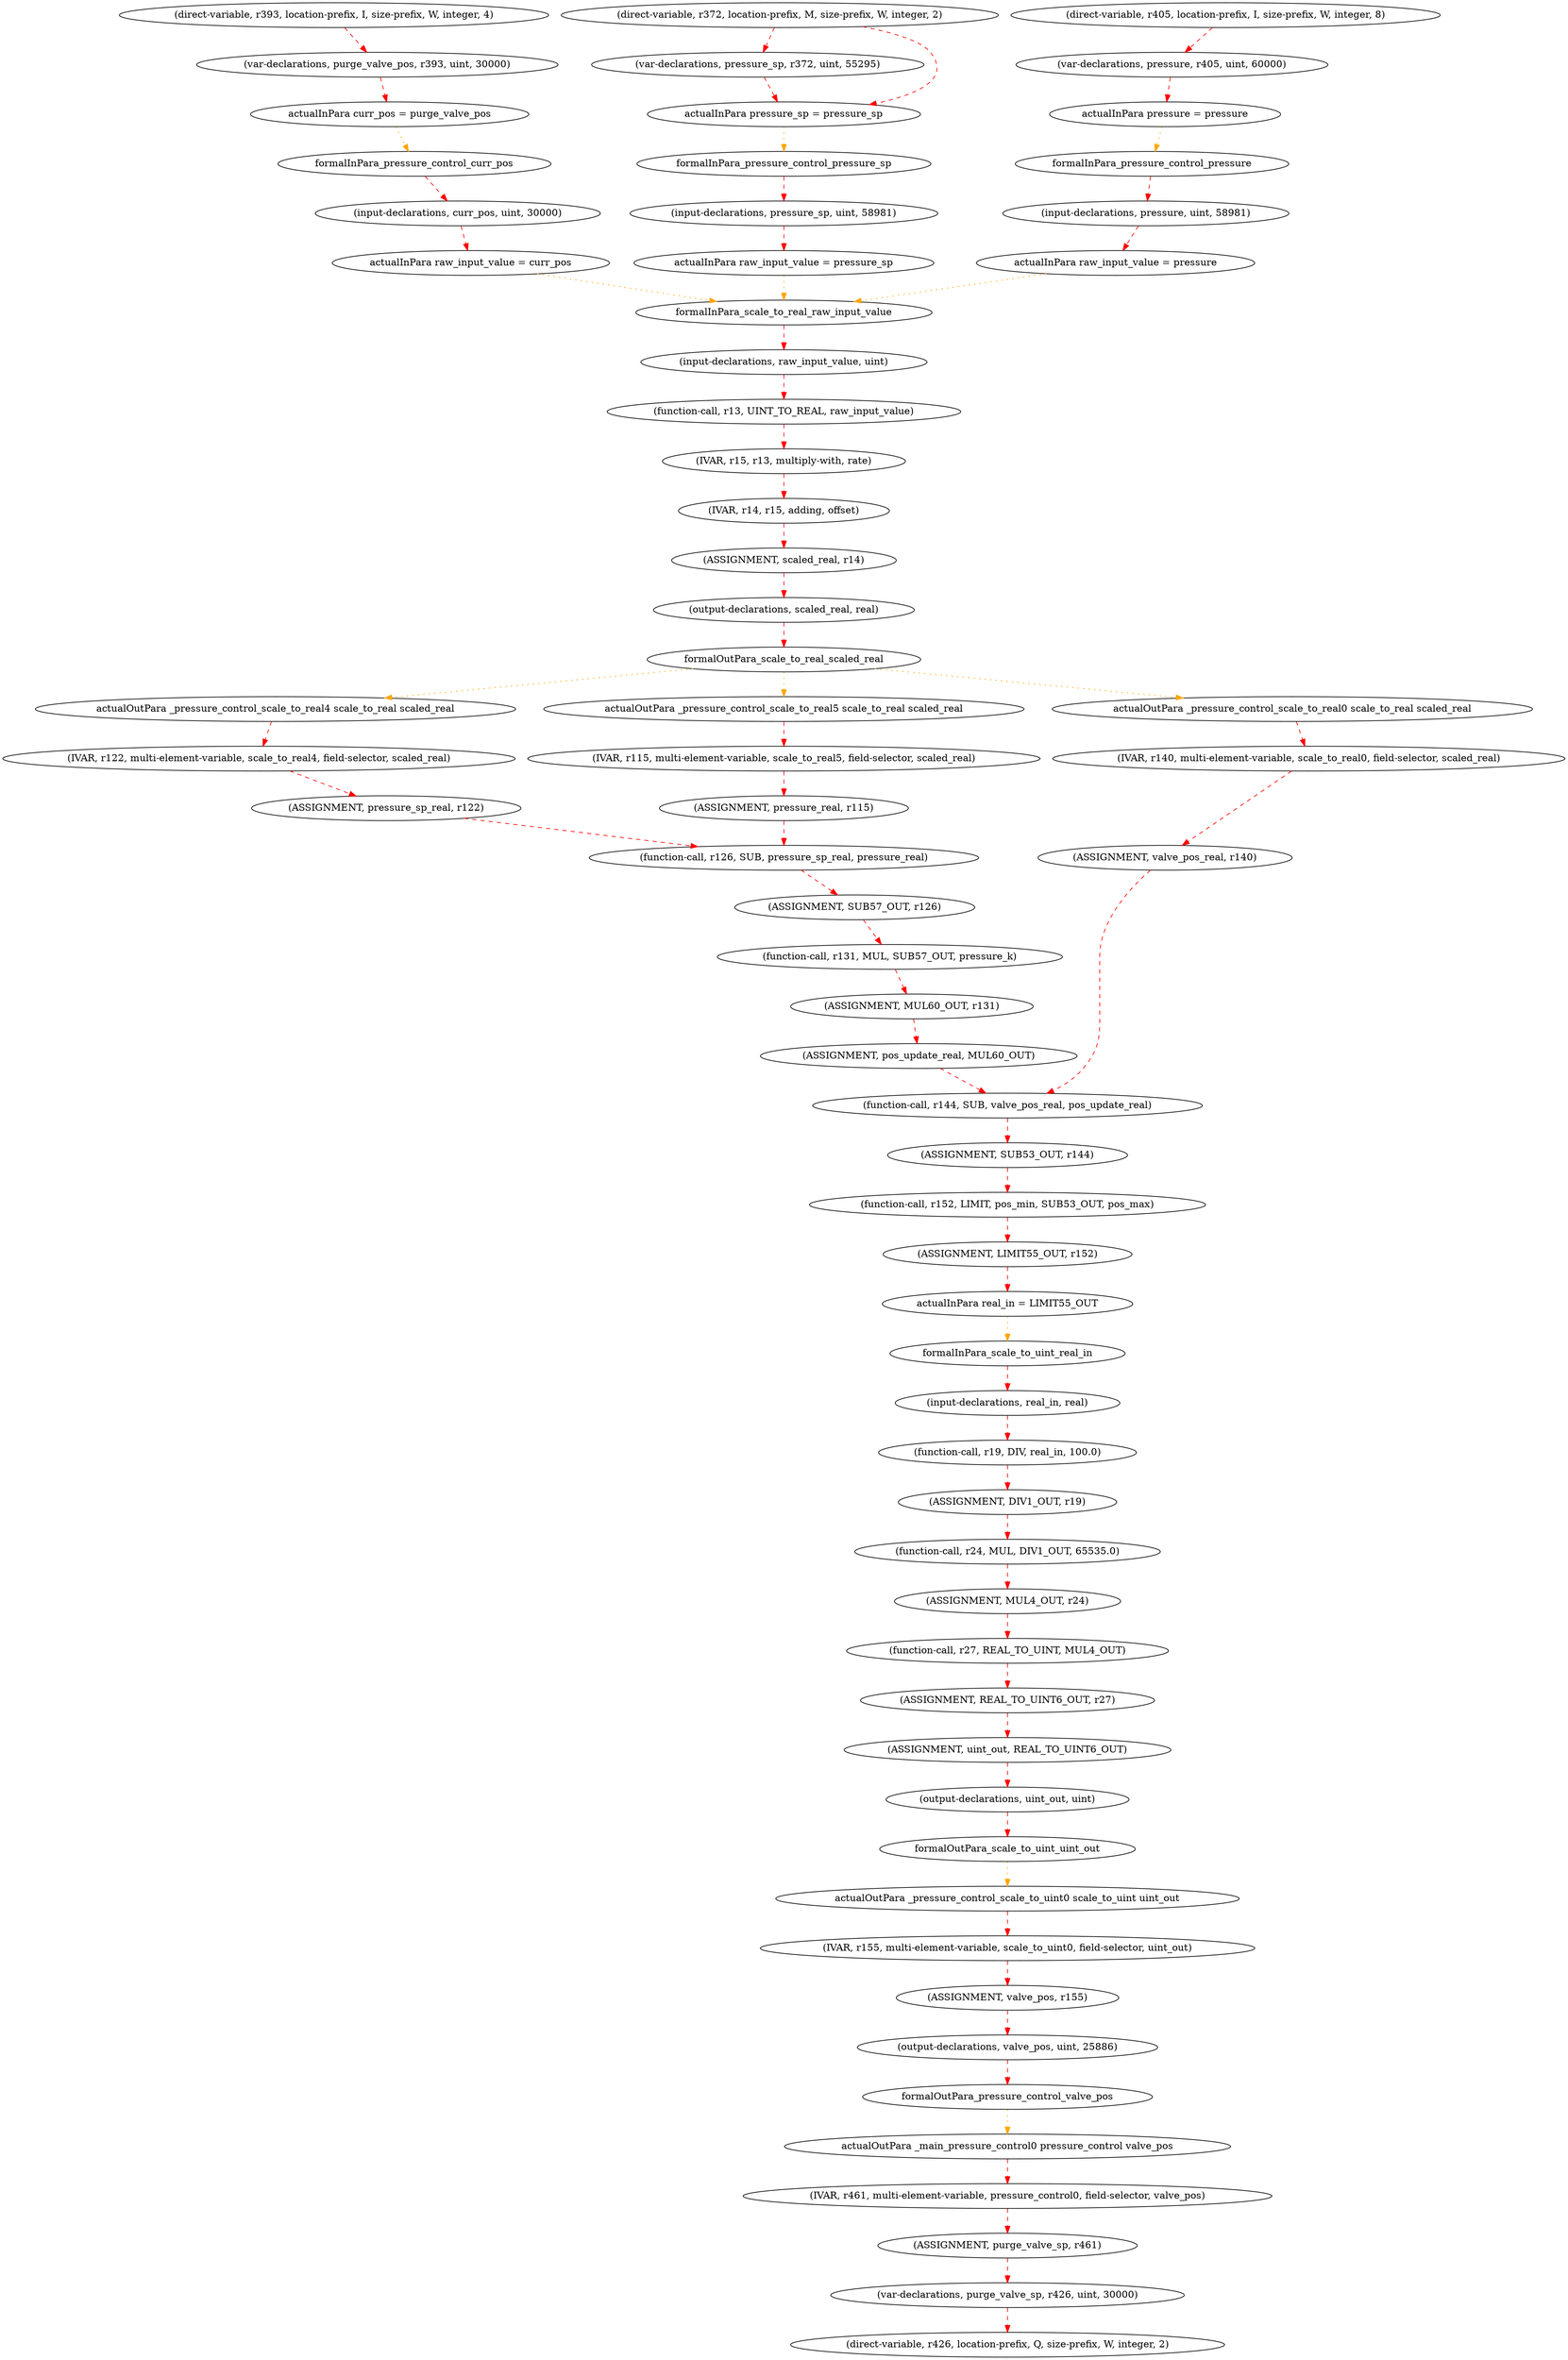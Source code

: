 digraph "PLCprog-SDG" {
"pressure_1648331165.0019853" [dataName=raw_input_value, label="actualInPara raw_input_value = pressure", nSize=1, nSubType=scale_to_real, nType=actualIn, nValue="['pressure']", regionName=pressure_control, regionType=FUNC];
stmt_514 [dataName=pressure_sp, label="(input-declarations, pressure_sp, uint, 58981)", nSize=4, nSubType=uint, nType="input-declarations", nValue="['58981', 'formalInPara_pressure_control_pressure_sp']", regionName=pressure_control, regionType=FUNC];
formalInPara_scale_to_uint_real_in [dataName=formalInPara_scale_to_uint_real_in, label=formalInPara_scale_to_uint_real_in, nSize=1, nSubType=real_in, nType=formalIn, nValue="[]", regionName=scale_to_uint, regionType=FUNC];
"curr_pos_1648331165.0019853" [dataName=raw_input_value, label="actualInPara raw_input_value = curr_pos", nSize=1, nSubType=scale_to_real, nType=actualIn, nValue="['curr_pos']", regionName=pressure_control, regionType=FUNC];
stmt_734 [dataName=r393, label="(direct-variable, r393, location-prefix, I, size-prefix, W, integer, 4)", nSize=8, nSubType=I, nType="direct-variable", nValue="['IW4']", regionName=main, regionType=PROG];
"actualOutPara _pressure_control_scale_to_uint0 scale_to_uint uint_out" [dataName="actualOutPara _pressure_control_scale_to_uint0 scale_to_uint uint_out", label="actualOutPara _pressure_control_scale_to_uint0 scale_to_uint uint_out", nSize=1, nSubType="['scale_to_uint0', 'scale_to_uint', 'uint_out']", nType=actualOut, nValue="[]", regionName=pressure_control, regionType=FUNC];
formalInPara_pressure_control_pressure [dataName=formalInPara_pressure_control_pressure, label=formalInPara_pressure_control_pressure, nSize=1, nSubType=pressure, nType=formalIn, nValue="[]", regionName=pressure_control, regionType=FUNC];
formalInPara_pressure_control_curr_pos [dataName=formalInPara_pressure_control_curr_pos, label=formalInPara_pressure_control_curr_pos, nSize=1, nSubType=curr_pos, nType=formalIn, nValue="[]", regionName=pressure_control, regionType=FUNC];
stmt_550 [dataName=r144, label="(function-call, r144, SUB, valve_pos_real, pos_update_real)", nSize=5, nSubType=SUB, nType="function-call", nValue="['valve_pos_real', 'pos_update_real']", regionName=pressure_control, regionType=FUNC];
stmt_462 [dataName=r27, label="(function-call, r27, REAL_TO_UINT, MUL4_OUT)", nSize=4, nSubType=REAL_TO_UINT, nType="function-call", nValue="['MUL4_OUT']", regionName=scale_to_uint, regionType=FUNC];
stmt_552 [dataName=r152, label="(function-call, r152, LIMIT, pos_min, SUB53_OUT, pos_max)", nSize=6, nSubType=LIMIT, nType="function-call", nValue="['pos_min', 'SUB53_OUT', 'pos_max']", regionName=pressure_control, regionType=FUNC];
formalOutPara_scale_to_uint_uint_out [dataName=formalOutPara_scale_to_uint_uint_out, label=formalOutPara_scale_to_uint_uint_out, nSize=1, nSubType=uint_out, nType=formalOut, nValue="['uint_out']", regionName=scale_to_uint, regionType=FUNC];
stmt_449 [dataName=r13, label="(function-call, r13, UINT_TO_REAL, raw_input_value)", nSize=4, nSubType=UINT_TO_REAL, nType="function-call", nValue="['raw_input_value']", regionName=scale_to_real, regionType=FUNC];
formalOutPara_pressure_control_valve_pos [dataName=formalOutPara_pressure_control_valve_pos, label=formalOutPara_pressure_control_valve_pos, nSize=1, nSubType=valve_pos, nType=formalOut, nValue="['valve_pos']", regionName=pressure_control, regionType=FUNC];
stmt_543 [dataName=SUB57_OUT, label="(ASSIGNMENT, SUB57_OUT, r126)", nSize=3, nSubType="", nType=ASSIGNMENT, nValue="['r126']", regionName=pressure_control, regionType=FUNC];
stmt_512 [dataName=pressure, label="(input-declarations, pressure, uint, 58981)", nSize=4, nSubType=uint, nType="input-declarations", nValue="['58981', 'formalInPara_pressure_control_pressure']", regionName=pressure_control, regionType=FUNC];
stmt_450 [dataName=r15, label="(IVAR, r15, r13, multiply-with, rate)", nSize=5, nSubType="2-op", nType=IVAR, nValue="['r13', 'rate']", regionName=scale_to_real, regionType=FUNC];
stmt_549 [dataName=valve_pos_real, label="(ASSIGNMENT, valve_pos_real, r140)", nSize=3, nSubType="", nType=ASSIGNMENT, nValue="['r140']", regionName=pressure_control, regionType=FUNC];
"actualOutPara _pressure_control_scale_to_real4 scale_to_real scaled_real" [dataName="actualOutPara _pressure_control_scale_to_real4 scale_to_real scaled_real", label="actualOutPara _pressure_control_scale_to_real4 scale_to_real scaled_real", nSize=1, nSubType="['scale_to_real4', 'scale_to_real', 'scaled_real']", nType=actualOut, nValue="[]", regionName=pressure_control, regionType=FUNC];
"pressure_1648331165.0779223" [dataName=pressure, label="actualInPara pressure = pressure", nSize=1, nSubType=pressure_control, nType=actualIn, nValue="['pressure']", regionName=main, regionType=PROG];
stmt_540 [dataName=r122, label="(IVAR, r122, multi-element-variable, scale_to_real4, field-selector, scaled_real)", nSize=6, nSubType="multi-element-variable", nType=IVAR, nValue="['actualOutPara _pressure_control_scale_to_real4 scale_to_real scaled_real']", regionName=pressure_control, regionType=FUNC];
stmt_541 [dataName=pressure_sp_real, label="(ASSIGNMENT, pressure_sp_real, r122)", nSize=3, nSubType="", nType=ASSIGNMENT, nValue="['r122']", regionName=pressure_control, regionType=FUNC];
stmt_548 [dataName=r140, label="(IVAR, r140, multi-element-variable, scale_to_real0, field-selector, scaled_real)", nSize=6, nSubType="multi-element-variable", nType=IVAR, nValue="['actualOutPara _pressure_control_scale_to_real0 scale_to_real scaled_real']", regionName=pressure_control, regionType=FUNC];
formalInPara_scale_to_real_raw_input_value [dataName=formalInPara_scale_to_real_raw_input_value, label=formalInPara_scale_to_real_raw_input_value, nSize=1, nSubType=raw_input_value, nType=formalIn, nValue="[]", regionName=scale_to_real, regionType=FUNC];
stmt_459 [dataName=DIV1_OUT, label="(ASSIGNMENT, DIV1_OUT, r19)", nSize=3, nSubType="", nType=ASSIGNMENT, nValue="['r19']", regionName=scale_to_uint, regionType=FUNC];
"actualOutPara _pressure_control_scale_to_real5 scale_to_real scaled_real" [dataName="actualOutPara _pressure_control_scale_to_real5 scale_to_real scaled_real", label="actualOutPara _pressure_control_scale_to_real5 scale_to_real scaled_real", nSize=1, nSubType="['scale_to_real5', 'scale_to_real', 'scaled_real']", nType=actualOut, nValue="[]", regionName=pressure_control, regionType=FUNC];
"actualOutPara _main_pressure_control0 pressure_control valve_pos" [dataName="actualOutPara _main_pressure_control0 pressure_control valve_pos", label="actualOutPara _main_pressure_control0 pressure_control valve_pos", nSize=1, nSubType="['pressure_control0', 'pressure_control', 'valve_pos']", nType=actualOut, nValue="[]", regionName=main, regionType=PROG];
stmt_458 [dataName=r19, label="(function-call, r19, DIV, real_in, 100.0)", nSize=5, nSubType=DIV, nType="function-call", nValue="['real_in', '100.0']", regionName=scale_to_uint, regionType=FUNC];
"pressure_sp_1648331165.0019853" [dataName=raw_input_value, label="actualInPara raw_input_value = pressure_sp", nSize=1, nSubType=scale_to_real, nType=actualIn, nValue="['pressure_sp']", regionName=pressure_control, regionType=FUNC];
"actualOutPara _pressure_control_scale_to_real0 scale_to_real scaled_real" [dataName="actualOutPara _pressure_control_scale_to_real0 scale_to_real scaled_real", label="actualOutPara _pressure_control_scale_to_real0 scale_to_real scaled_real", nSize=1, nSubType="['scale_to_real0', 'scale_to_real', 'scaled_real']", nType=actualOut, nValue="[]", regionName=pressure_control, regionType=FUNC];
stmt_432 [dataName=raw_input_value, label="(input-declarations, raw_input_value, uint)", nSize=3, nSubType=uint, nType="input-declarations", nValue="['formalInPara_scale_to_real_raw_input_value']", regionName=scale_to_real, regionType=FUNC];
stmt_544 [dataName=r131, label="(function-call, r131, MUL, SUB57_OUT, pressure_k)", nSize=5, nSubType=MUL, nType="function-call", nValue="['SUB57_OUT', 'pressure_k']", regionName=pressure_control, regionType=FUNC];
stmt_718 [dataName=r372, label="(direct-variable, r372, location-prefix, M, size-prefix, W, integer, 2)", nSize=8, nSubType=M, nType="direct-variable", nValue="['MW2']", regionName=main, regionType=PROG];
formalOutPara_scale_to_real_scaled_real [dataName=formalOutPara_scale_to_real_scaled_real, label=formalOutPara_scale_to_real_scaled_real, nSize=1, nSubType=scaled_real, nType=formalOut, nValue="['scaled_real']", regionName=scale_to_real, regionType=FUNC];
stmt_537 [dataName=r115, label="(IVAR, r115, multi-element-variable, scale_to_real5, field-selector, scaled_real)", nSize=6, nSubType="multi-element-variable", nType=IVAR, nValue="['actualOutPara _pressure_control_scale_to_real5 scale_to_real scaled_real']", regionName=pressure_control, regionType=FUNC];
stmt_553 [dataName=LIMIT55_OUT, label="(ASSIGNMENT, LIMIT55_OUT, r152)", nSize=3, nSubType="", nType=ASSIGNMENT, nValue="['r152']", regionName=pressure_control, regionType=FUNC];
stmt_742 [dataName=r405, label="(direct-variable, r405, location-prefix, I, size-prefix, W, integer, 8)", nSize=8, nSubType=I, nType="direct-variable", nValue="['IW8']", regionName=main, regionType=PROG];
stmt_555 [dataName=r155, label="(IVAR, r155, multi-element-variable, scale_to_uint0, field-selector, uint_out)", nSize=6, nSubType="multi-element-variable", nType=IVAR, nValue="['actualOutPara _pressure_control_scale_to_uint0 scale_to_uint uint_out']", regionName=pressure_control, regionType=FUNC];
"LIMIT55_OUT_1648331165.0019853" [dataName=real_in, label="actualInPara real_in = LIMIT55_OUT", nSize=1, nSubType=scale_to_uint, nType=actualIn, nValue="['LIMIT55_OUT']", regionName=pressure_control, regionType=FUNC];
stmt_433 [dataName=scaled_real, label="(output-declarations, scaled_real, real)", nSize=3, nSubType=real, nType="output-declarations", nValue="[]", regionName=scale_to_real, regionType=FUNC];
stmt_551 [dataName=SUB53_OUT, label="(ASSIGNMENT, SUB53_OUT, r144)", nSize=3, nSubType="", nType=ASSIGNMENT, nValue="['r144']", regionName=pressure_control, regionType=FUNC];
stmt_719 [dataName=pressure_sp, label="(var-declarations, pressure_sp, r372, uint, 55295)", nSize=5, nSubType="directVar+init_uint", nType="var-declarations", nValue="['r372', '55295']", regionName=main, regionType=PROG];
stmt_454 [dataName=uint_out, label="(output-declarations, uint_out, uint)", nSize=3, nSubType=uint, nType="output-declarations", nValue="[]", regionName=scale_to_uint, regionType=FUNC];
"pressure_sp_1648331165.0779223" [dataName=pressure_sp, label="actualInPara pressure_sp = pressure_sp", nSize=1, nSubType=pressure_control, nType=actualIn, nValue="['pressure_sp', 'r372']", regionName=main, regionType=PROG];
stmt_519 [dataName=valve_pos, label="(output-declarations, valve_pos, uint, 25886)", nSize=4, nSubType=uint, nType="output-declarations", nValue="['25886']", regionName=pressure_control, regionType=FUNC];
stmt_546 [dataName=pos_update_real, label="(ASSIGNMENT, pos_update_real, MUL60_OUT)", nSize=3, nSubType="", nType=ASSIGNMENT, nValue="['MUL60_OUT']", regionName=pressure_control, regionType=FUNC];
stmt_463 [dataName=REAL_TO_UINT6_OUT, label="(ASSIGNMENT, REAL_TO_UINT6_OUT, r27)", nSize=3, nSubType="", nType=ASSIGNMENT, nValue="['r27']", regionName=scale_to_uint, regionType=FUNC];
stmt_807 [dataName=purge_valve_sp, label="(ASSIGNMENT, purge_valve_sp, r461)", nSize=3, nSubType="", nType=ASSIGNMENT, nValue="['r461', 'r426']", regionName=main, regionType=PROG];
stmt_451 [dataName=r14, label="(IVAR, r14, r15, adding, offset)", nSize=5, nSubType="2-op", nType=IVAR, nValue="['r15', 'offset']", regionName=scale_to_real, regionType=FUNC];
stmt_453 [dataName=real_in, label="(input-declarations, real_in, real)", nSize=3, nSubType=real, nType="input-declarations", nValue="['formalInPara_scale_to_uint_real_in']", regionName=scale_to_uint, regionType=FUNC];
stmt_757 [dataName=purge_valve_sp, label="(var-declarations, purge_valve_sp, r426, uint, 30000)", nSize=5, nSubType="directVar+init_uint", nType="var-declarations", nValue="['r426', '30000']", regionName=main, regionType=PROG];
stmt_806 [dataName=r461, label="(IVAR, r461, multi-element-variable, pressure_control0, field-selector, valve_pos)", nSize=6, nSubType="multi-element-variable", nType=IVAR, nValue="['actualOutPara _main_pressure_control0 pressure_control valve_pos']", regionName=main, regionType=PROG];
stmt_545 [dataName=MUL60_OUT, label="(ASSIGNMENT, MUL60_OUT, r131)", nSize=3, nSubType="", nType=ASSIGNMENT, nValue="['r131']", regionName=pressure_control, regionType=FUNC];
stmt_538 [dataName=pressure_real, label="(ASSIGNMENT, pressure_real, r115)", nSize=3, nSubType="", nType=ASSIGNMENT, nValue="['r115']", regionName=pressure_control, regionType=FUNC];
stmt_756 [dataName=r426, label="(direct-variable, r426, location-prefix, Q, size-prefix, W, integer, 2)", nSize=8, nSubType=Q, nType="direct-variable", nValue="['QW2']", regionName=main, regionType=PROG];
stmt_515 [dataName=curr_pos, label="(input-declarations, curr_pos, uint, 30000)", nSize=4, nSubType=uint, nType="input-declarations", nValue="['30000', 'formalInPara_pressure_control_curr_pos']", regionName=pressure_control, regionType=FUNC];
stmt_461 [dataName=MUL4_OUT, label="(ASSIGNMENT, MUL4_OUT, r24)", nSize=3, nSubType="", nType=ASSIGNMENT, nValue="['r24']", regionName=scale_to_uint, regionType=FUNC];
stmt_542 [dataName=r126, label="(function-call, r126, SUB, pressure_sp_real, pressure_real)", nSize=5, nSubType=SUB, nType="function-call", nValue="['pressure_sp_real', 'pressure_real']", regionName=pressure_control, regionType=FUNC];
stmt_460 [dataName=r24, label="(function-call, r24, MUL, DIV1_OUT, 65535.0)", nSize=5, nSubType=MUL, nType="function-call", nValue="['DIV1_OUT', '65535.0']", regionName=scale_to_uint, regionType=FUNC];
stmt_464 [dataName=uint_out, label="(ASSIGNMENT, uint_out, REAL_TO_UINT6_OUT)", nSize=3, nSubType="", nType=ASSIGNMENT, nValue="['REAL_TO_UINT6_OUT']", regionName=scale_to_uint, regionType=FUNC];
"purge_valve_pos_1648331165.0779223" [dataName=curr_pos, label="actualInPara curr_pos = purge_valve_pos", nSize=1, nSubType=pressure_control, nType=actualIn, nValue="['purge_valve_pos']", regionName=main, regionType=PROG];
stmt_452 [dataName=scaled_real, label="(ASSIGNMENT, scaled_real, r14)", nSize=3, nSubType="", nType=ASSIGNMENT, nValue="['r14']", regionName=scale_to_real, regionType=FUNC];
formalInPara_pressure_control_pressure_sp [dataName=formalInPara_pressure_control_pressure_sp, label=formalInPara_pressure_control_pressure_sp, nSize=1, nSubType=pressure_sp, nType=formalIn, nValue="[]", regionName=pressure_control, regionType=FUNC];
stmt_735 [dataName=purge_valve_pos, label="(var-declarations, purge_valve_pos, r393, uint, 30000)", nSize=5, nSubType="directVar+init_uint", nType="var-declarations", nValue="['r393', '30000']", regionName=main, regionType=PROG];
stmt_556 [dataName=valve_pos, label="(ASSIGNMENT, valve_pos, r155)", nSize=3, nSubType="", nType=ASSIGNMENT, nValue="['r155']", regionName=pressure_control, regionType=FUNC];
stmt_743 [dataName=pressure, label="(var-declarations, pressure, r405, uint, 60000)", nSize=5, nSubType="directVar+init_uint", nType="var-declarations", nValue="['r405', '60000']", regionName=main, regionType=PROG];
"pressure_1648331165.0019853" -> formalInPara_scale_to_real_raw_input_value  [color=orange, key=0, style=dotted, tLabel="interp-data"];
stmt_514 -> "pressure_sp_1648331165.0019853"  [color=red, key=0, style=dashed, tLabel=data];
formalInPara_scale_to_uint_real_in -> stmt_453  [color=red, key=0, style=dashed, tLabel=data];
"curr_pos_1648331165.0019853" -> formalInPara_scale_to_real_raw_input_value  [color=orange, key=0, style=dotted, tLabel="interp-data"];
stmt_734 -> stmt_735  [color=red, key=0, style=dashed, tLabel=data];
"actualOutPara _pressure_control_scale_to_uint0 scale_to_uint uint_out" -> stmt_555  [color=red, key=0, style=dashed, tLabel=data];
formalInPara_pressure_control_pressure -> stmt_512  [color=red, key=0, style=dashed, tLabel=data];
formalInPara_pressure_control_curr_pos -> stmt_515  [color=red, key=0, style=dashed, tLabel=data];
stmt_550 -> stmt_551  [color=red, key=0, style=dashed, tLabel=data];
stmt_462 -> stmt_463  [color=red, key=0, style=dashed, tLabel=data];
stmt_552 -> stmt_553  [color=red, key=0, style=dashed, tLabel=data];
formalOutPara_scale_to_uint_uint_out -> "actualOutPara _pressure_control_scale_to_uint0 scale_to_uint uint_out"  [color=orange, key=0, style=dotted, tLabel="interp-data"];
stmt_449 -> stmt_450  [color=red, key=0, style=dashed, tLabel=data];
formalOutPara_pressure_control_valve_pos -> "actualOutPara _main_pressure_control0 pressure_control valve_pos"  [color=orange, key=0, style=dotted, tLabel="interp-data"];
stmt_543 -> stmt_544  [color=red, key=0, style=dashed, tLabel=data];
stmt_512 -> "pressure_1648331165.0019853"  [color=red, key=0, style=dashed, tLabel=data];
stmt_450 -> stmt_451  [color=red, key=0, style=dashed, tLabel=data];
stmt_549 -> stmt_550  [color=red, key=0, style=dashed, tLabel=data];
"actualOutPara _pressure_control_scale_to_real4 scale_to_real scaled_real" -> stmt_540  [color=red, key=0, style=dashed, tLabel=data];
"pressure_1648331165.0779223" -> formalInPara_pressure_control_pressure  [color=orange, key=0, style=dotted, tLabel="interp-data"];
stmt_540 -> stmt_541  [color=red, key=0, style=dashed, tLabel=data];
stmt_541 -> stmt_542  [color=red, key=0, style=dashed, tLabel=data];
stmt_548 -> stmt_549  [color=red, key=0, style=dashed, tLabel=data];
formalInPara_scale_to_real_raw_input_value -> stmt_432  [color=red, key=0, style=dashed, tLabel=data];
stmt_459 -> stmt_460  [color=red, key=0, style=dashed, tLabel=data];
"actualOutPara _pressure_control_scale_to_real5 scale_to_real scaled_real" -> stmt_537  [color=red, key=0, style=dashed, tLabel=data];
"actualOutPara _main_pressure_control0 pressure_control valve_pos" -> stmt_806  [color=red, key=0, style=dashed, tLabel=data];
stmt_458 -> stmt_459  [color=red, key=0, style=dashed, tLabel=data];
"pressure_sp_1648331165.0019853" -> formalInPara_scale_to_real_raw_input_value  [color=orange, key=0, style=dotted, tLabel="interp-data"];
"actualOutPara _pressure_control_scale_to_real0 scale_to_real scaled_real" -> stmt_548  [color=red, key=0, style=dashed, tLabel=data];
stmt_432 -> stmt_449  [color=red, key=0, style=dashed, tLabel=data];
stmt_544 -> stmt_545  [color=red, key=0, style=dashed, tLabel=data];
stmt_718 -> stmt_719  [color=red, key=0, style=dashed, tLabel=data];
stmt_718 -> "pressure_sp_1648331165.0779223"  [color=red, key=0, style=dashed, tLabel=data];
formalOutPara_scale_to_real_scaled_real -> "actualOutPara _pressure_control_scale_to_real5 scale_to_real scaled_real"  [color=orange, key=0, style=dotted, tLabel="interp-data"];
formalOutPara_scale_to_real_scaled_real -> "actualOutPara _pressure_control_scale_to_real4 scale_to_real scaled_real"  [color=orange, key=0, style=dotted, tLabel="interp-data"];
formalOutPara_scale_to_real_scaled_real -> "actualOutPara _pressure_control_scale_to_real0 scale_to_real scaled_real"  [color=orange, key=0, style=dotted, tLabel="interp-data"];
stmt_537 -> stmt_538  [color=red, key=0, style=dashed, tLabel=data];
stmt_553 -> "LIMIT55_OUT_1648331165.0019853"  [color=red, key=0, style=dashed, tLabel=data];
stmt_742 -> stmt_743  [color=red, key=0, style=dashed, tLabel=data];
stmt_555 -> stmt_556  [color=red, key=0, style=dashed, tLabel=data];
"LIMIT55_OUT_1648331165.0019853" -> formalInPara_scale_to_uint_real_in  [color=orange, key=0, style=dotted, tLabel="interp-data"];
stmt_433 -> formalOutPara_scale_to_real_scaled_real  [color=red, key=0, style=dashed, tLabel=data];
stmt_551 -> stmt_552  [color=red, key=0, style=dashed, tLabel=data];
stmt_719 -> "pressure_sp_1648331165.0779223"  [color=red, key=0, style=dashed, tLabel=data];
stmt_454 -> formalOutPara_scale_to_uint_uint_out  [color=red, key=0, style=dashed, tLabel=data];
"pressure_sp_1648331165.0779223" -> formalInPara_pressure_control_pressure_sp  [color=orange, key=0, style=dotted, tLabel="interp-data"];
stmt_519 -> formalOutPara_pressure_control_valve_pos  [color=red, key=0, style=dashed, tLabel=data];
stmt_546 -> stmt_550  [color=red, key=0, style=dashed, tLabel=data];
stmt_463 -> stmt_464  [color=red, key=0, style=dashed, tLabel=data];
stmt_807 -> stmt_757  [color=red, key=0, style=dashed, tLabel=data];
stmt_451 -> stmt_452  [color=red, key=0, style=dashed, tLabel=data];
stmt_453 -> stmt_458  [color=red, key=0, style=dashed, tLabel=data];
stmt_757 -> stmt_756  [color=red, key=0, style=dashed, tLabel=data];
stmt_806 -> stmt_807  [color=red, key=0, style=dashed, tLabel=data];
stmt_545 -> stmt_546  [color=red, key=0, style=dashed, tLabel=data];
stmt_538 -> stmt_542  [color=red, key=0, style=dashed, tLabel=data];
stmt_515 -> "curr_pos_1648331165.0019853"  [color=red, key=0, style=dashed, tLabel=data];
stmt_461 -> stmt_462  [color=red, key=0, style=dashed, tLabel=data];
stmt_542 -> stmt_543  [color=red, key=0, style=dashed, tLabel=data];
stmt_460 -> stmt_461  [color=red, key=0, style=dashed, tLabel=data];
stmt_464 -> stmt_454  [color=red, key=0, style=dashed, tLabel=data];
"purge_valve_pos_1648331165.0779223" -> formalInPara_pressure_control_curr_pos  [color=orange, key=0, style=dotted, tLabel="interp-data"];
stmt_452 -> stmt_433  [color=red, key=0, style=dashed, tLabel=data];
formalInPara_pressure_control_pressure_sp -> stmt_514  [color=red, key=0, style=dashed, tLabel=data];
stmt_735 -> "purge_valve_pos_1648331165.0779223"  [color=red, key=0, style=dashed, tLabel=data];
stmt_556 -> stmt_519  [color=red, key=0, style=dashed, tLabel=data];
stmt_743 -> "pressure_1648331165.0779223"  [color=red, key=0, style=dashed, tLabel=data];
}
